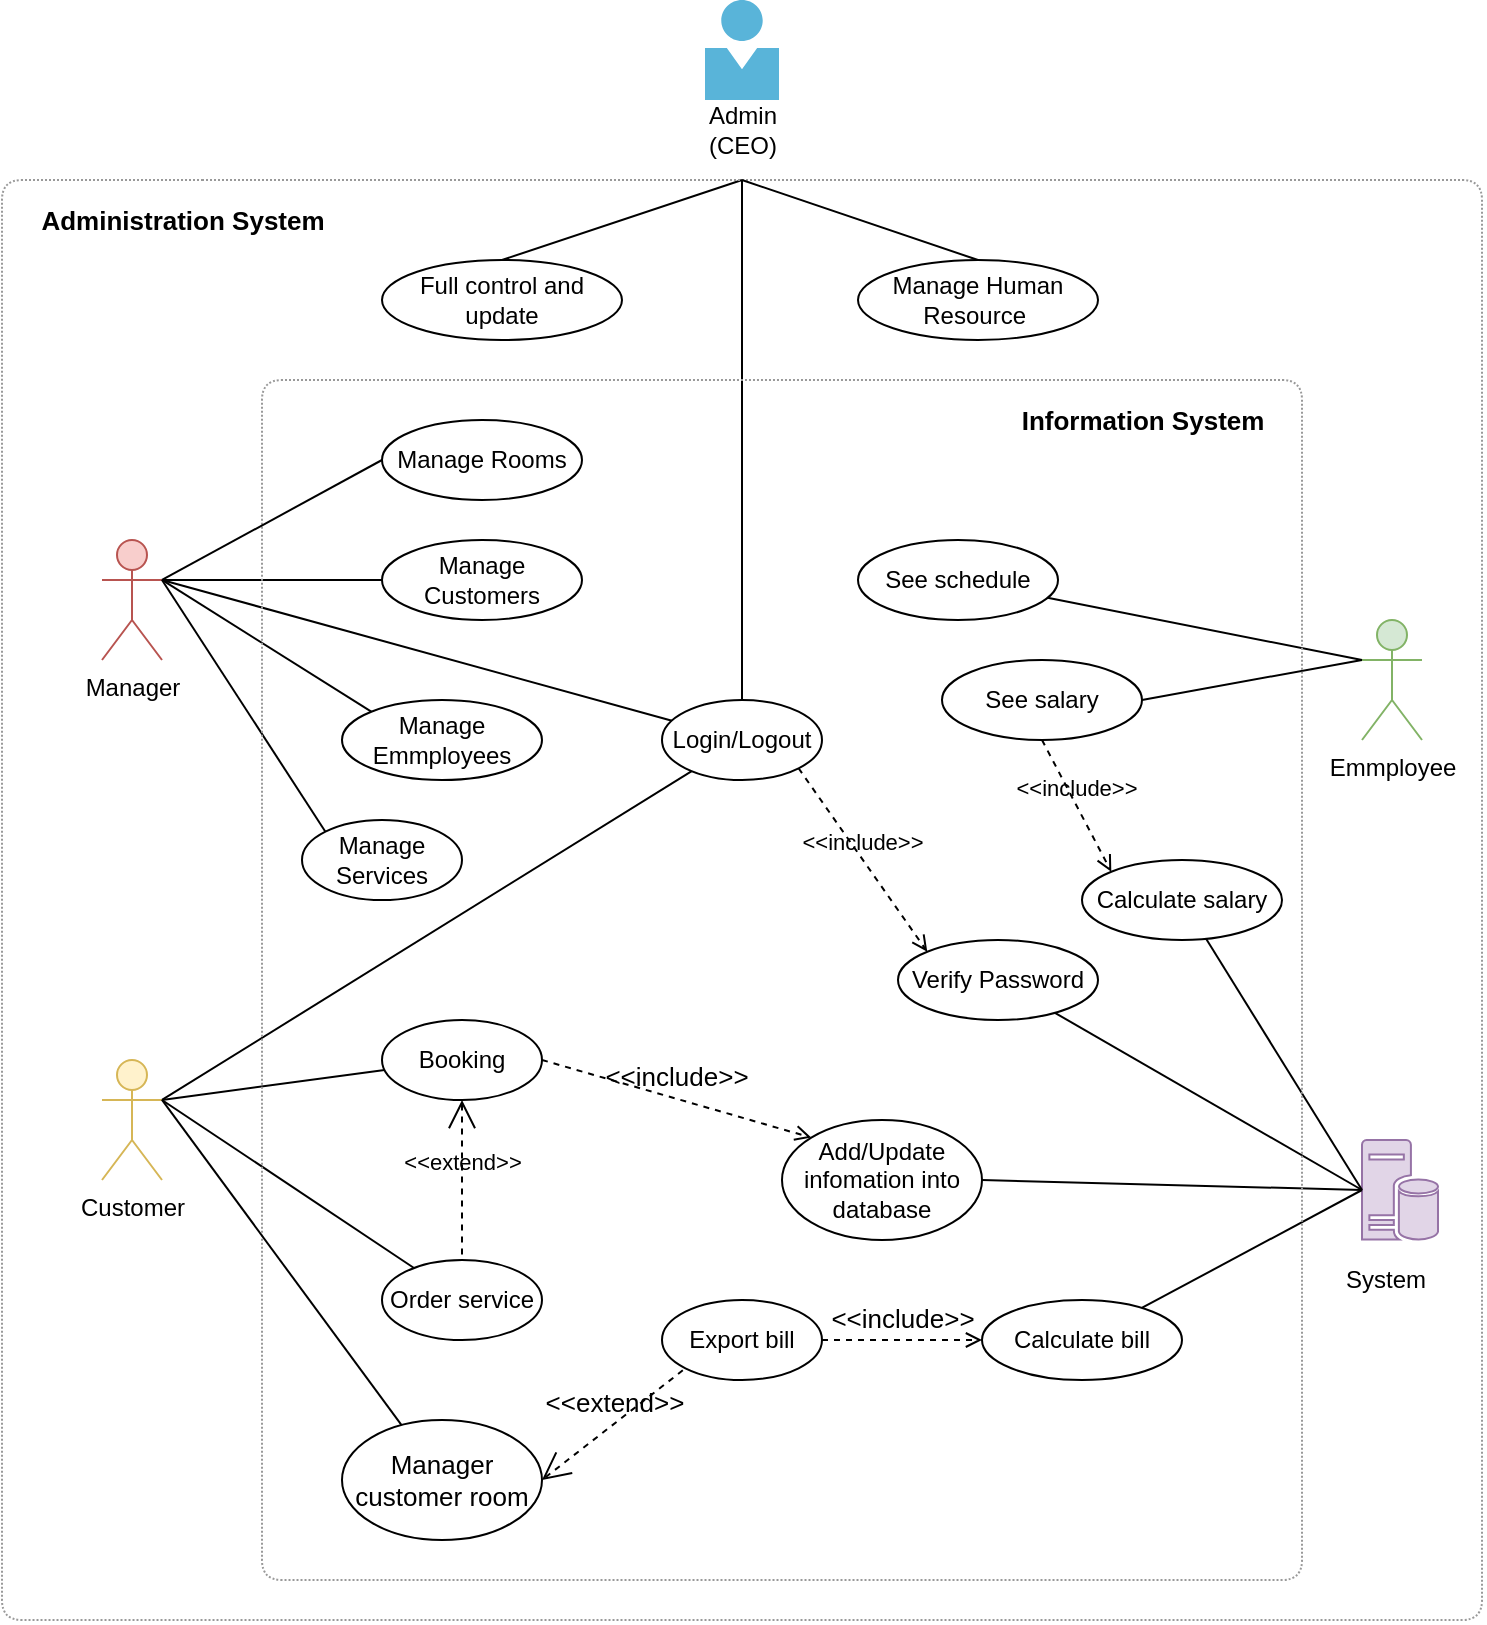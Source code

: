 <mxfile version="12.9.9" type="device"><diagram name="Page-1" id="13e1069c-82ec-6db2-03f1-153e76fe0fe0"><mxGraphModel dx="1024" dy="632" grid="1" gridSize="10" guides="1" tooltips="1" connect="1" arrows="1" fold="1" page="1" pageScale="1" pageWidth="1100" pageHeight="850" background="#ffffff" math="0" shadow="0"><root><mxCell id="0"/><mxCell id="1" parent="0"/><mxCell id="c_8aW44dtZACEBPrg-eY-1" value="Manager" style="shape=umlActor;html=1;verticalLabelPosition=bottom;verticalAlign=top;align=center;fillColor=#f8cecc;strokeColor=#b85450;" parent="1" vertex="1"><mxGeometry x="200" y="340" width="30" height="60" as="geometry"/></mxCell><mxCell id="c_8aW44dtZACEBPrg-eY-3" value="Customer" style="shape=umlActor;html=1;verticalLabelPosition=bottom;verticalAlign=top;align=center;fillColor=#fff2cc;strokeColor=#d6b656;" parent="1" vertex="1"><mxGeometry x="200" y="600" width="30" height="60" as="geometry"/></mxCell><mxCell id="c_8aW44dtZACEBPrg-eY-52" style="edgeStyle=none;rounded=0;orthogonalLoop=1;jettySize=auto;html=1;entryX=1;entryY=0.5;entryDx=0;entryDy=0;endArrow=none;endFill=0;exitX=0;exitY=0.333;exitDx=0;exitDy=0;exitPerimeter=0;" parent="1" source="c_8aW44dtZACEBPrg-eY-5" target="c_8aW44dtZACEBPrg-eY-51" edge="1"><mxGeometry relative="1" as="geometry"/></mxCell><mxCell id="c_8aW44dtZACEBPrg-eY-5" value="Emmployee" style="shape=umlActor;html=1;verticalLabelPosition=bottom;verticalAlign=top;align=center;fillColor=#d5e8d4;strokeColor=#82b366;" parent="1" vertex="1"><mxGeometry x="830" y="380" width="30" height="60" as="geometry"/></mxCell><mxCell id="c_8aW44dtZACEBPrg-eY-22" style="edgeStyle=none;rounded=0;orthogonalLoop=1;jettySize=auto;html=1;entryX=1;entryY=0.333;entryDx=0;entryDy=0;entryPerimeter=0;endArrow=none;endFill=0;" parent="1" source="c_8aW44dtZACEBPrg-eY-6" target="c_8aW44dtZACEBPrg-eY-1" edge="1"><mxGeometry relative="1" as="geometry"/></mxCell><mxCell id="c_8aW44dtZACEBPrg-eY-23" style="edgeStyle=none;rounded=0;orthogonalLoop=1;jettySize=auto;html=1;entryX=1;entryY=0.333;entryDx=0;entryDy=0;entryPerimeter=0;endArrow=none;endFill=0;" parent="1" source="c_8aW44dtZACEBPrg-eY-6" target="c_8aW44dtZACEBPrg-eY-3" edge="1"><mxGeometry relative="1" as="geometry"/></mxCell><mxCell id="c_8aW44dtZACEBPrg-eY-28" style="edgeStyle=none;rounded=0;orthogonalLoop=1;jettySize=auto;html=1;endArrow=none;endFill=0;exitX=0.5;exitY=0;exitDx=0;exitDy=0;" parent="1" source="c_8aW44dtZACEBPrg-eY-6" edge="1"><mxGeometry relative="1" as="geometry"><mxPoint x="520" y="390" as="sourcePoint"/><mxPoint x="520" y="160" as="targetPoint"/></mxGeometry></mxCell><mxCell id="c_8aW44dtZACEBPrg-eY-6" value="Login/Logout" style="ellipse;whiteSpace=wrap;html=1;" parent="1" vertex="1"><mxGeometry x="480" y="420" width="80" height="40" as="geometry"/></mxCell><mxCell id="c_8aW44dtZACEBPrg-eY-21" style="edgeStyle=none;rounded=0;orthogonalLoop=1;jettySize=auto;html=1;entryX=1;entryY=0.333;entryDx=0;entryDy=0;entryPerimeter=0;endArrow=none;endFill=0;" parent="1" source="c_8aW44dtZACEBPrg-eY-13" target="c_8aW44dtZACEBPrg-eY-3" edge="1"><mxGeometry relative="1" as="geometry"/></mxCell><mxCell id="c_8aW44dtZACEBPrg-eY-13" value="Booking" style="ellipse;whiteSpace=wrap;html=1;" parent="1" vertex="1"><mxGeometry x="340" y="580" width="80" height="40" as="geometry"/></mxCell><mxCell id="c_8aW44dtZACEBPrg-eY-65" style="edgeStyle=none;rounded=0;orthogonalLoop=1;jettySize=auto;html=1;entryX=1;entryY=0.333;entryDx=0;entryDy=0;entryPerimeter=0;endArrow=none;endFill=0;" parent="1" source="c_8aW44dtZACEBPrg-eY-16" target="c_8aW44dtZACEBPrg-eY-3" edge="1"><mxGeometry relative="1" as="geometry"/></mxCell><mxCell id="c_8aW44dtZACEBPrg-eY-16" value="Order service" style="ellipse;whiteSpace=wrap;html=1;" parent="1" vertex="1"><mxGeometry x="340" y="700" width="80" height="40" as="geometry"/></mxCell><mxCell id="c_8aW44dtZACEBPrg-eY-30" style="edgeStyle=none;rounded=0;orthogonalLoop=1;jettySize=auto;html=1;endArrow=none;endFill=0;exitX=0.5;exitY=0;exitDx=0;exitDy=0;" parent="1" source="c_8aW44dtZACEBPrg-eY-29" edge="1"><mxGeometry relative="1" as="geometry"><mxPoint x="520" y="160" as="targetPoint"/><mxPoint x="815.729" y="209.32" as="sourcePoint"/></mxGeometry></mxCell><mxCell id="c_8aW44dtZACEBPrg-eY-29" value="Full control and update" style="ellipse;whiteSpace=wrap;html=1;" parent="1" vertex="1"><mxGeometry x="340" y="200" width="120" height="40" as="geometry"/></mxCell><mxCell id="c_8aW44dtZACEBPrg-eY-38" style="edgeStyle=none;rounded=0;orthogonalLoop=1;jettySize=auto;html=1;endArrow=none;endFill=0;entryX=1;entryY=0.333;entryDx=0;entryDy=0;entryPerimeter=0;exitX=0;exitY=0.5;exitDx=0;exitDy=0;" parent="1" source="c_8aW44dtZACEBPrg-eY-32" target="c_8aW44dtZACEBPrg-eY-1" edge="1"><mxGeometry relative="1" as="geometry"><mxPoint x="280" y="460" as="targetPoint"/></mxGeometry></mxCell><mxCell id="c_8aW44dtZACEBPrg-eY-32" value="Manage Customers" style="ellipse;whiteSpace=wrap;html=1;" parent="1" vertex="1"><mxGeometry x="340" y="340" width="100" height="40" as="geometry"/></mxCell><mxCell id="c_8aW44dtZACEBPrg-eY-77" style="edgeStyle=none;rounded=0;orthogonalLoop=1;jettySize=auto;html=1;entryX=1;entryY=0.333;entryDx=0;entryDy=0;entryPerimeter=0;startArrow=none;startFill=0;endArrow=none;endFill=0;exitX=0;exitY=0;exitDx=0;exitDy=0;" parent="1" source="c_8aW44dtZACEBPrg-eY-33" target="c_8aW44dtZACEBPrg-eY-1" edge="1"><mxGeometry relative="1" as="geometry"/></mxCell><mxCell id="c_8aW44dtZACEBPrg-eY-33" value="Manage Emmployees" style="ellipse;whiteSpace=wrap;html=1;" parent="1" vertex="1"><mxGeometry x="320" y="420" width="100" height="40" as="geometry"/></mxCell><mxCell id="c_8aW44dtZACEBPrg-eY-41" style="edgeStyle=none;rounded=0;orthogonalLoop=1;jettySize=auto;html=1;entryX=1;entryY=0.333;entryDx=0;entryDy=0;entryPerimeter=0;endArrow=none;endFill=0;exitX=0;exitY=0;exitDx=0;exitDy=0;" parent="1" source="c_8aW44dtZACEBPrg-eY-35" target="c_8aW44dtZACEBPrg-eY-1" edge="1"><mxGeometry relative="1" as="geometry"/></mxCell><mxCell id="c_8aW44dtZACEBPrg-eY-35" value="Manage Services" style="ellipse;whiteSpace=wrap;html=1;" parent="1" vertex="1"><mxGeometry x="300" y="480" width="80" height="40" as="geometry"/></mxCell><mxCell id="c_8aW44dtZACEBPrg-eY-43" value="System" style="text;html=1;strokeColor=none;fillColor=none;align=center;verticalAlign=middle;whiteSpace=wrap;rounded=0;" parent="1" vertex="1"><mxGeometry x="822" y="700" width="40" height="20" as="geometry"/></mxCell><mxCell id="c_8aW44dtZACEBPrg-eY-46" style="edgeStyle=none;rounded=0;orthogonalLoop=1;jettySize=auto;html=1;entryX=0;entryY=0.5;entryDx=0;entryDy=0;entryPerimeter=0;endArrow=none;endFill=0;exitX=1;exitY=0.5;exitDx=0;exitDy=0;" parent="1" source="c_8aW44dtZACEBPrg-eY-44" target="c_8aW44dtZACEBPrg-eY-45" edge="1"><mxGeometry relative="1" as="geometry"><mxPoint x="640.753" y="604.52" as="sourcePoint"/></mxGeometry></mxCell><mxCell id="c_8aW44dtZACEBPrg-eY-44" value="Add/Update infomation into database" style="ellipse;whiteSpace=wrap;html=1;" parent="1" vertex="1"><mxGeometry x="540" y="630" width="100" height="60" as="geometry"/></mxCell><mxCell id="c_8aW44dtZACEBPrg-eY-45" value="" style="pointerEvents=1;shadow=0;dashed=0;html=1;strokeColor=#9673a6;labelPosition=center;verticalLabelPosition=bottom;verticalAlign=top;align=center;fillColor=#e1d5e7;shape=mxgraph.mscae.enterprise.database_server" parent="1" vertex="1"><mxGeometry x="830" y="640" width="38" height="50" as="geometry"/></mxCell><mxCell id="c_8aW44dtZACEBPrg-eY-51" value="See salary" style="ellipse;whiteSpace=wrap;html=1;" parent="1" vertex="1"><mxGeometry x="620" y="400" width="100" height="40" as="geometry"/></mxCell><mxCell id="c_8aW44dtZACEBPrg-eY-54" style="edgeStyle=none;rounded=0;orthogonalLoop=1;jettySize=auto;html=1;endArrow=none;endFill=0;" parent="1" source="c_8aW44dtZACEBPrg-eY-53" edge="1"><mxGeometry relative="1" as="geometry"><mxPoint x="830" y="400" as="targetPoint"/></mxGeometry></mxCell><mxCell id="c_8aW44dtZACEBPrg-eY-53" value="See schedule" style="ellipse;whiteSpace=wrap;html=1;" parent="1" vertex="1"><mxGeometry x="578" y="340" width="100" height="40" as="geometry"/></mxCell><mxCell id="c_8aW44dtZACEBPrg-eY-56" style="edgeStyle=none;rounded=0;orthogonalLoop=1;jettySize=auto;html=1;entryX=0;entryY=0.5;entryDx=0;entryDy=0;entryPerimeter=0;endArrow=none;endFill=0;" parent="1" source="c_8aW44dtZACEBPrg-eY-55" target="c_8aW44dtZACEBPrg-eY-45" edge="1"><mxGeometry relative="1" as="geometry"/></mxCell><mxCell id="c_8aW44dtZACEBPrg-eY-55" value="Calculate salary" style="ellipse;whiteSpace=wrap;html=1;" parent="1" vertex="1"><mxGeometry x="690" y="500" width="100" height="40" as="geometry"/></mxCell><mxCell id="c_8aW44dtZACEBPrg-eY-57" value="&amp;lt;&amp;lt;include&amp;gt;&amp;gt;" style="edgeStyle=none;html=1;endArrow=open;verticalAlign=bottom;dashed=1;labelBackgroundColor=none;exitX=1;exitY=1;exitDx=0;exitDy=0;entryX=0;entryY=0;entryDx=0;entryDy=0;" parent="1" source="c_8aW44dtZACEBPrg-eY-6" target="c_8aW44dtZACEBPrg-eY-58" edge="1"><mxGeometry width="160" relative="1" as="geometry"><mxPoint x="480" y="500" as="sourcePoint"/><mxPoint x="610" y="600" as="targetPoint"/></mxGeometry></mxCell><mxCell id="c_8aW44dtZACEBPrg-eY-59" style="edgeStyle=none;rounded=0;orthogonalLoop=1;jettySize=auto;html=1;entryX=0;entryY=0.5;entryDx=0;entryDy=0;entryPerimeter=0;endArrow=none;endFill=0;" parent="1" source="c_8aW44dtZACEBPrg-eY-58" target="c_8aW44dtZACEBPrg-eY-45" edge="1"><mxGeometry relative="1" as="geometry"/></mxCell><mxCell id="c_8aW44dtZACEBPrg-eY-58" value="Verify Password" style="ellipse;whiteSpace=wrap;html=1;" parent="1" vertex="1"><mxGeometry x="598" y="540" width="100" height="40" as="geometry"/></mxCell><mxCell id="c_8aW44dtZACEBPrg-eY-67" value="&amp;lt;&amp;lt;extend&amp;gt;&amp;gt;" style="edgeStyle=none;html=1;startArrow=open;endArrow=none;startSize=12;verticalAlign=bottom;dashed=1;labelBackgroundColor=none;entryX=0.5;entryY=0;entryDx=0;entryDy=0;exitX=0.5;exitY=1;exitDx=0;exitDy=0;" parent="1" source="c_8aW44dtZACEBPrg-eY-13" target="c_8aW44dtZACEBPrg-eY-16" edge="1"><mxGeometry width="160" relative="1" as="geometry"><mxPoint x="590" y="570" as="sourcePoint"/><mxPoint x="750" y="570" as="targetPoint"/></mxGeometry></mxCell><mxCell id="c_8aW44dtZACEBPrg-eY-68" value="Export bill" style="ellipse;whiteSpace=wrap;html=1;" parent="1" vertex="1"><mxGeometry x="480" y="720" width="80" height="40" as="geometry"/></mxCell><mxCell id="c_8aW44dtZACEBPrg-eY-71" style="edgeStyle=none;rounded=0;orthogonalLoop=1;jettySize=auto;html=1;entryX=0;entryY=0.5;entryDx=0;entryDy=0;entryPerimeter=0;startArrow=none;startFill=0;endArrow=none;endFill=0;" parent="1" source="c_8aW44dtZACEBPrg-eY-70" target="c_8aW44dtZACEBPrg-eY-45" edge="1"><mxGeometry relative="1" as="geometry"/></mxCell><mxCell id="c_8aW44dtZACEBPrg-eY-70" value="Calculate bill" style="ellipse;whiteSpace=wrap;html=1;" parent="1" vertex="1"><mxGeometry x="640" y="720" width="100" height="40" as="geometry"/></mxCell><mxCell id="c_8aW44dtZACEBPrg-eY-76" value="" style="endArrow=none;html=1;fillColor=#a0522d;strokeColor=#999999;dashed=1;dashPattern=1 1;strokeWidth=1;" parent="1" edge="1"><mxGeometry width="50" height="50" relative="1" as="geometry"><mxPoint x="250" y="160" as="sourcePoint"/><mxPoint x="250" y="160" as="targetPoint"/><Array as="points"><mxPoint x="890" y="160"/><mxPoint x="890" y="880"/><mxPoint x="150" y="880"/><mxPoint x="150" y="160"/></Array></mxGeometry></mxCell><mxCell id="c_8aW44dtZACEBPrg-eY-78" value="" style="endArrow=none;dashed=1;html=1;dashPattern=1 1;strokeWidth=1;strokeColor=#999999;" parent="1" edge="1"><mxGeometry width="50" height="50" relative="1" as="geometry"><mxPoint x="750" y="260" as="sourcePoint"/><mxPoint x="750" y="260" as="targetPoint"/><Array as="points"><mxPoint x="800" y="260"/><mxPoint x="800" y="860"/><mxPoint x="280" y="860"/><mxPoint x="280" y="260"/><mxPoint x="520" y="260"/></Array></mxGeometry></mxCell><mxCell id="c_8aW44dtZACEBPrg-eY-84" style="edgeStyle=none;rounded=0;orthogonalLoop=1;jettySize=auto;html=1;startArrow=none;startFill=0;endArrow=none;endFill=0;strokeColor=#000000;strokeWidth=1;exitX=0.5;exitY=0;exitDx=0;exitDy=0;" parent="1" source="c_8aW44dtZACEBPrg-eY-81" edge="1"><mxGeometry relative="1" as="geometry"><mxPoint x="520" y="160" as="targetPoint"/></mxGeometry></mxCell><mxCell id="c_8aW44dtZACEBPrg-eY-81" value="Manage Human Resource&amp;nbsp;" style="ellipse;whiteSpace=wrap;html=1;" parent="1" vertex="1"><mxGeometry x="578" y="200" width="120" height="40" as="geometry"/></mxCell><mxCell id="c_8aW44dtZACEBPrg-eY-86" value="Administration System" style="text;html=1;align=center;verticalAlign=middle;resizable=0;points=[];autosize=1;fontSize=13;fontStyle=1" parent="1" vertex="1"><mxGeometry x="160" y="170" width="160" height="20" as="geometry"/></mxCell><mxCell id="c_8aW44dtZACEBPrg-eY-87" value="Information System" style="text;html=1;align=center;verticalAlign=middle;resizable=0;points=[];autosize=1;fontSize=13;fontStyle=1" parent="1" vertex="1"><mxGeometry x="650" y="270" width="140" height="20" as="geometry"/></mxCell><mxCell id="c_8aW44dtZACEBPrg-eY-95" style="edgeStyle=none;rounded=0;orthogonalLoop=1;jettySize=auto;html=1;entryX=1;entryY=0.333;entryDx=0;entryDy=0;entryPerimeter=0;startArrow=none;startFill=0;endArrow=none;endFill=0;strokeColor=#000000;strokeWidth=1;fontSize=13;" parent="1" source="c_8aW44dtZACEBPrg-eY-93" target="c_8aW44dtZACEBPrg-eY-3" edge="1"><mxGeometry relative="1" as="geometry"/></mxCell><mxCell id="c_8aW44dtZACEBPrg-eY-93" value="Manager customer room" style="ellipse;whiteSpace=wrap;html=1;fontSize=13;" parent="1" vertex="1"><mxGeometry x="320" y="780" width="100" height="60" as="geometry"/></mxCell><mxCell id="c_8aW44dtZACEBPrg-eY-96" value="&amp;lt;&amp;lt;extend&amp;gt;&amp;gt;" style="edgeStyle=none;html=1;startArrow=open;endArrow=none;startSize=12;verticalAlign=bottom;dashed=1;labelBackgroundColor=none;strokeColor=#000000;strokeWidth=1;fontSize=13;exitX=1;exitY=0.5;exitDx=0;exitDy=0;entryX=0;entryY=1;entryDx=0;entryDy=0;" parent="1" source="c_8aW44dtZACEBPrg-eY-93" target="c_8aW44dtZACEBPrg-eY-68" edge="1"><mxGeometry width="160" relative="1" as="geometry"><mxPoint x="500" y="570" as="sourcePoint"/><mxPoint x="660" y="570" as="targetPoint"/></mxGeometry></mxCell><mxCell id="c_8aW44dtZACEBPrg-eY-97" value="&amp;lt;&amp;lt;include&amp;gt;&amp;gt;" style="edgeStyle=none;html=1;endArrow=open;verticalAlign=bottom;dashed=1;labelBackgroundColor=none;strokeColor=#000000;strokeWidth=1;fontSize=13;entryX=0;entryY=0.5;entryDx=0;entryDy=0;exitX=1;exitY=0.5;exitDx=0;exitDy=0;" parent="1" source="c_8aW44dtZACEBPrg-eY-68" target="c_8aW44dtZACEBPrg-eY-70" edge="1"><mxGeometry width="160" relative="1" as="geometry"><mxPoint x="500" y="570" as="sourcePoint"/><mxPoint x="660" y="570" as="targetPoint"/></mxGeometry></mxCell><mxCell id="c_8aW44dtZACEBPrg-eY-98" value="&amp;lt;&amp;lt;include&amp;gt;&amp;gt;" style="edgeStyle=none;html=1;endArrow=open;verticalAlign=bottom;dashed=1;labelBackgroundColor=none;strokeColor=#000000;strokeWidth=1;fontSize=13;exitX=1;exitY=0.5;exitDx=0;exitDy=0;entryX=0;entryY=0;entryDx=0;entryDy=0;" parent="1" source="c_8aW44dtZACEBPrg-eY-13" target="c_8aW44dtZACEBPrg-eY-44" edge="1"><mxGeometry width="160" relative="1" as="geometry"><mxPoint x="500" y="570" as="sourcePoint"/><mxPoint x="660" y="570" as="targetPoint"/></mxGeometry></mxCell><mxCell id="IY6ZEvJKmTIunQqgFP3T-3" style="rounded=0;orthogonalLoop=1;jettySize=auto;html=1;entryX=1;entryY=0.333;entryDx=0;entryDy=0;entryPerimeter=0;endArrow=none;endFill=0;exitX=0;exitY=0.5;exitDx=0;exitDy=0;" parent="1" source="IY6ZEvJKmTIunQqgFP3T-1" target="c_8aW44dtZACEBPrg-eY-1" edge="1"><mxGeometry relative="1" as="geometry"/></mxCell><mxCell id="IY6ZEvJKmTIunQqgFP3T-1" value="Manage Rooms" style="ellipse;whiteSpace=wrap;html=1;" parent="1" vertex="1"><mxGeometry x="340" y="280" width="100" height="40" as="geometry"/></mxCell><mxCell id="IY6ZEvJKmTIunQqgFP3T-4" value="" style="aspect=fixed;html=1;points=[];align=center;image;fontSize=12;image=img/lib/mscae/Person.svg;" parent="1" vertex="1"><mxGeometry x="501.5" y="70" width="37" height="50" as="geometry"/></mxCell><mxCell id="IY6ZEvJKmTIunQqgFP3T-5" value="Admin&lt;br&gt;(CEO)" style="text;html=1;align=center;verticalAlign=middle;resizable=0;points=[];autosize=1;" parent="1" vertex="1"><mxGeometry x="495" y="120" width="50" height="30" as="geometry"/></mxCell><mxCell id="gVkzXVUB4M-mJ6rUChs0-1" value="&amp;lt;&amp;lt;include&amp;gt;&amp;gt;" style="edgeStyle=none;html=1;endArrow=open;verticalAlign=bottom;dashed=1;labelBackgroundColor=none;entryX=0;entryY=0;entryDx=0;entryDy=0;exitX=0.5;exitY=1;exitDx=0;exitDy=0;" edge="1" parent="1" source="c_8aW44dtZACEBPrg-eY-51" target="c_8aW44dtZACEBPrg-eY-55"><mxGeometry width="160" relative="1" as="geometry"><mxPoint x="440" y="320" as="sourcePoint"/><mxPoint x="600" y="320" as="targetPoint"/></mxGeometry></mxCell></root></mxGraphModel></diagram></mxfile>